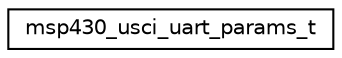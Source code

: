 digraph "Graphical Class Hierarchy"
{
 // LATEX_PDF_SIZE
  edge [fontname="Helvetica",fontsize="10",labelfontname="Helvetica",labelfontsize="10"];
  node [fontname="Helvetica",fontsize="10",shape=record];
  rankdir="LR";
  Node0 [label="msp430_usci_uart_params_t",height=0.2,width=0.4,color="black", fillcolor="white", style="filled",URL="$structmsp430__usci__uart__params__t.html",tooltip="MSP430 F2xx/G2xx UART configuration, CPU level."];
}
